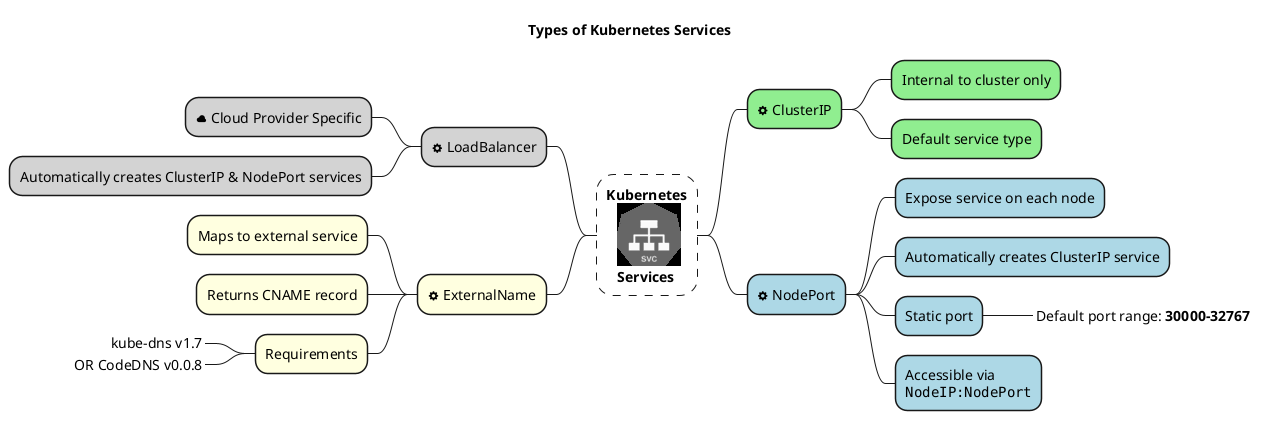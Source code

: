@startmindmap k8s-services-mindmap
'Icons
!include <cloudinsight/docker>
!include <kubernetes/k8s-sprites-labeled-25pct>
!include <aws/Compute/AmazonECS/ECScontainer/ECScontainer>
!include <tupadr3/font-awesome-5/user>
title Types of Kubernetes Services
<style>
rootNode {
    LineStyle 8.0;3.0
    LineColor red
    BackgroundColor white
    LineThickness 1.0
    RoundCorner 35
    Shadowing 0.0
    FontStyle bold
}
</style>

* Kubernetes\n   <$svc>\n   Services
**[#Lightgreen] <&cog> ClusterIP
***[#Lightgreen] Internal to cluster only
***[#Lightgreen] Default service type
**[#Lightblue] <&cog> NodePort
***[#Lightblue] Expose service on each node
***[#Lightblue] Automatically creates ClusterIP service
***[#Lightblue] Static port
****[#Lightblue]_ Default port range: **30000-32767**
***[#Lightblue]:Accessible via
<code>
NodeIP:NodePort
</code>;
left side
**[#Lightgray] <&cog> LoadBalancer
***[#Lightgray] <&cloud> Cloud Provider Specific
***[#Lightgray] Automatically creates ClusterIP & NodePort services
**[#Lightyellow] <&cog> ExternalName
***[#Lightyellow] Maps to external service
***[#Lightyellow] Returns CNAME record
***[#Lightyellow] Requirements
****[#Lightyellow]_ kube-dns v1.7
****[#Lightyellow]_ OR CodeDNS v0.0.8

@endmindmap